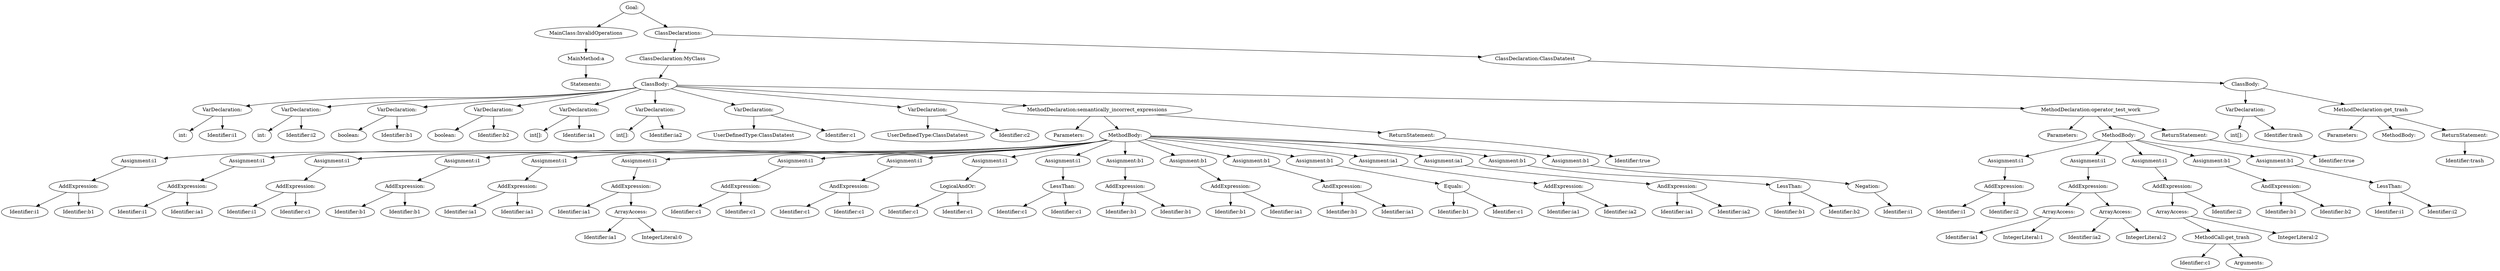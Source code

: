 digraph {
n0 [label="Goal:"];
n1 [label="MainClass:InvalidOperations"];
n2 [label="MainMethod:a"];
n3 [label="Statements:"];
n2 -> n3
n1 -> n2
n0 -> n1
n4 [label="ClassDeclarations:"];
n5 [label="ClassDeclaration:MyClass"];
n6 [label="ClassBody:"];
n7 [label="VarDeclaration:"];
n8 [label="int:"];
n7 -> n8
n9 [label="Identifier:i1"];
n7 -> n9
n6 -> n7
n10 [label="VarDeclaration:"];
n11 [label="int:"];
n10 -> n11
n12 [label="Identifier:i2"];
n10 -> n12
n6 -> n10
n13 [label="VarDeclaration:"];
n14 [label="boolean:"];
n13 -> n14
n15 [label="Identifier:b1"];
n13 -> n15
n6 -> n13
n16 [label="VarDeclaration:"];
n17 [label="boolean:"];
n16 -> n17
n18 [label="Identifier:b2"];
n16 -> n18
n6 -> n16
n19 [label="VarDeclaration:"];
n20 [label="int[]:"];
n19 -> n20
n21 [label="Identifier:ia1"];
n19 -> n21
n6 -> n19
n22 [label="VarDeclaration:"];
n23 [label="int[]:"];
n22 -> n23
n24 [label="Identifier:ia2"];
n22 -> n24
n6 -> n22
n25 [label="VarDeclaration:"];
n26 [label="UserDefinedType:ClassDatatest"];
n25 -> n26
n27 [label="Identifier:c1"];
n25 -> n27
n6 -> n25
n28 [label="VarDeclaration:"];
n29 [label="UserDefinedType:ClassDatatest"];
n28 -> n29
n30 [label="Identifier:c2"];
n28 -> n30
n6 -> n28
n31 [label="MethodDeclaration:semantically_incorrect_expressions"];
n32 [label="Parameters:"];
n31 -> n32
n33 [label="MethodBody:"];
n34 [label="Assignment:i1"];
n35 [label="AddExpression:"];
n36 [label="Identifier:i1"];
n35 -> n36
n37 [label="Identifier:b1"];
n35 -> n37
n34 -> n35
n33 -> n34
n38 [label="Assignment:i1"];
n39 [label="AddExpression:"];
n40 [label="Identifier:i1"];
n39 -> n40
n41 [label="Identifier:ia1"];
n39 -> n41
n38 -> n39
n33 -> n38
n42 [label="Assignment:i1"];
n43 [label="AddExpression:"];
n44 [label="Identifier:i1"];
n43 -> n44
n45 [label="Identifier:c1"];
n43 -> n45
n42 -> n43
n33 -> n42
n46 [label="Assignment:i1"];
n47 [label="AddExpression:"];
n48 [label="Identifier:b1"];
n47 -> n48
n49 [label="Identifier:b1"];
n47 -> n49
n46 -> n47
n33 -> n46
n50 [label="Assignment:i1"];
n51 [label="AddExpression:"];
n52 [label="Identifier:ia1"];
n51 -> n52
n53 [label="Identifier:ia1"];
n51 -> n53
n50 -> n51
n33 -> n50
n54 [label="Assignment:i1"];
n55 [label="AddExpression:"];
n56 [label="Identifier:ia1"];
n55 -> n56
n57 [label="ArrayAccess:"];
n58 [label="Identifier:ia1"];
n57 -> n58
n59 [label="IntegerLiteral:0"];
n57 -> n59
n55 -> n57
n54 -> n55
n33 -> n54
n60 [label="Assignment:i1"];
n61 [label="AddExpression:"];
n62 [label="Identifier:c1"];
n61 -> n62
n63 [label="Identifier:c1"];
n61 -> n63
n60 -> n61
n33 -> n60
n64 [label="Assignment:i1"];
n65 [label="AndExpression:"];
n66 [label="Identifier:c1"];
n65 -> n66
n67 [label="Identifier:c1"];
n65 -> n67
n64 -> n65
n33 -> n64
n68 [label="Assignment:i1"];
n69 [label="LogicalAndOr:"];
n70 [label="Identifier:c1"];
n69 -> n70
n71 [label="Identifier:c1"];
n69 -> n71
n68 -> n69
n33 -> n68
n72 [label="Assignment:i1"];
n73 [label="LessThan:"];
n74 [label="Identifier:c1"];
n73 -> n74
n75 [label="Identifier:c1"];
n73 -> n75
n72 -> n73
n33 -> n72
n76 [label="Assignment:b1"];
n77 [label="AddExpression:"];
n78 [label="Identifier:b1"];
n77 -> n78
n79 [label="Identifier:b1"];
n77 -> n79
n76 -> n77
n33 -> n76
n80 [label="Assignment:b1"];
n81 [label="AddExpression:"];
n82 [label="Identifier:b1"];
n81 -> n82
n83 [label="Identifier:ia1"];
n81 -> n83
n80 -> n81
n33 -> n80
n84 [label="Assignment:b1"];
n85 [label="AndExpression:"];
n86 [label="Identifier:b1"];
n85 -> n86
n87 [label="Identifier:ia1"];
n85 -> n87
n84 -> n85
n33 -> n84
n88 [label="Assignment:b1"];
n89 [label="Equals:"];
n90 [label="Identifier:b1"];
n89 -> n90
n91 [label="Identifier:c1"];
n89 -> n91
n88 -> n89
n33 -> n88
n92 [label="Assignment:ia1"];
n93 [label="AddExpression:"];
n94 [label="Identifier:ia1"];
n93 -> n94
n95 [label="Identifier:ia2"];
n93 -> n95
n92 -> n93
n33 -> n92
n96 [label="Assignment:ia1"];
n97 [label="AndExpression:"];
n98 [label="Identifier:ia1"];
n97 -> n98
n99 [label="Identifier:ia2"];
n97 -> n99
n96 -> n97
n33 -> n96
n100 [label="Assignment:b1"];
n101 [label="LessThan:"];
n102 [label="Identifier:b1"];
n101 -> n102
n103 [label="Identifier:b2"];
n101 -> n103
n100 -> n101
n33 -> n100
n104 [label="Assignment:b1"];
n105 [label="Negation:"];
n106 [label="Identifier:i1"];
n105 -> n106
n104 -> n105
n33 -> n104
n31 -> n33
n107 [label="ReturnStatement:"];
n108 [label="Identifier:true"];
n107 -> n108
n31 -> n107
n6 -> n31
n109 [label="MethodDeclaration:operator_test_work"];
n110 [label="Parameters:"];
n109 -> n110
n111 [label="MethodBody:"];
n112 [label="Assignment:i1"];
n113 [label="AddExpression:"];
n114 [label="Identifier:i1"];
n113 -> n114
n115 [label="Identifier:i2"];
n113 -> n115
n112 -> n113
n111 -> n112
n116 [label="Assignment:i1"];
n117 [label="AddExpression:"];
n118 [label="ArrayAccess:"];
n119 [label="Identifier:ia1"];
n118 -> n119
n120 [label="IntegerLiteral:1"];
n118 -> n120
n117 -> n118
n121 [label="ArrayAccess:"];
n122 [label="Identifier:ia2"];
n121 -> n122
n123 [label="IntegerLiteral:2"];
n121 -> n123
n117 -> n121
n116 -> n117
n111 -> n116
n124 [label="Assignment:i1"];
n125 [label="AddExpression:"];
n126 [label="ArrayAccess:"];
n127 [label="MethodCall:get_trash"];
n128 [label="Identifier:c1"];
n127 -> n128
n129 [label="Arguments:"];
n127 -> n129
n126 -> n127
n130 [label="IntegerLiteral:2"];
n126 -> n130
n125 -> n126
n131 [label="Identifier:i2"];
n125 -> n131
n124 -> n125
n111 -> n124
n132 [label="Assignment:b1"];
n133 [label="AndExpression:"];
n134 [label="Identifier:b1"];
n133 -> n134
n135 [label="Identifier:b2"];
n133 -> n135
n132 -> n133
n111 -> n132
n136 [label="Assignment:b1"];
n137 [label="LessThan:"];
n138 [label="Identifier:i1"];
n137 -> n138
n139 [label="Identifier:i2"];
n137 -> n139
n136 -> n137
n111 -> n136
n109 -> n111
n140 [label="ReturnStatement:"];
n141 [label="Identifier:true"];
n140 -> n141
n109 -> n140
n6 -> n109
n5 -> n6
n4 -> n5
n142 [label="ClassDeclaration:ClassDatatest"];
n143 [label="ClassBody:"];
n144 [label="VarDeclaration:"];
n145 [label="int[]:"];
n144 -> n145
n146 [label="Identifier:trash"];
n144 -> n146
n143 -> n144
n147 [label="MethodDeclaration:get_trash"];
n148 [label="Parameters:"];
n147 -> n148
n149 [label="MethodBody:"];
n147 -> n149
n150 [label="ReturnStatement:"];
n151 [label="Identifier:trash"];
n150 -> n151
n147 -> n150
n143 -> n147
n142 -> n143
n4 -> n142
n0 -> n4
}
